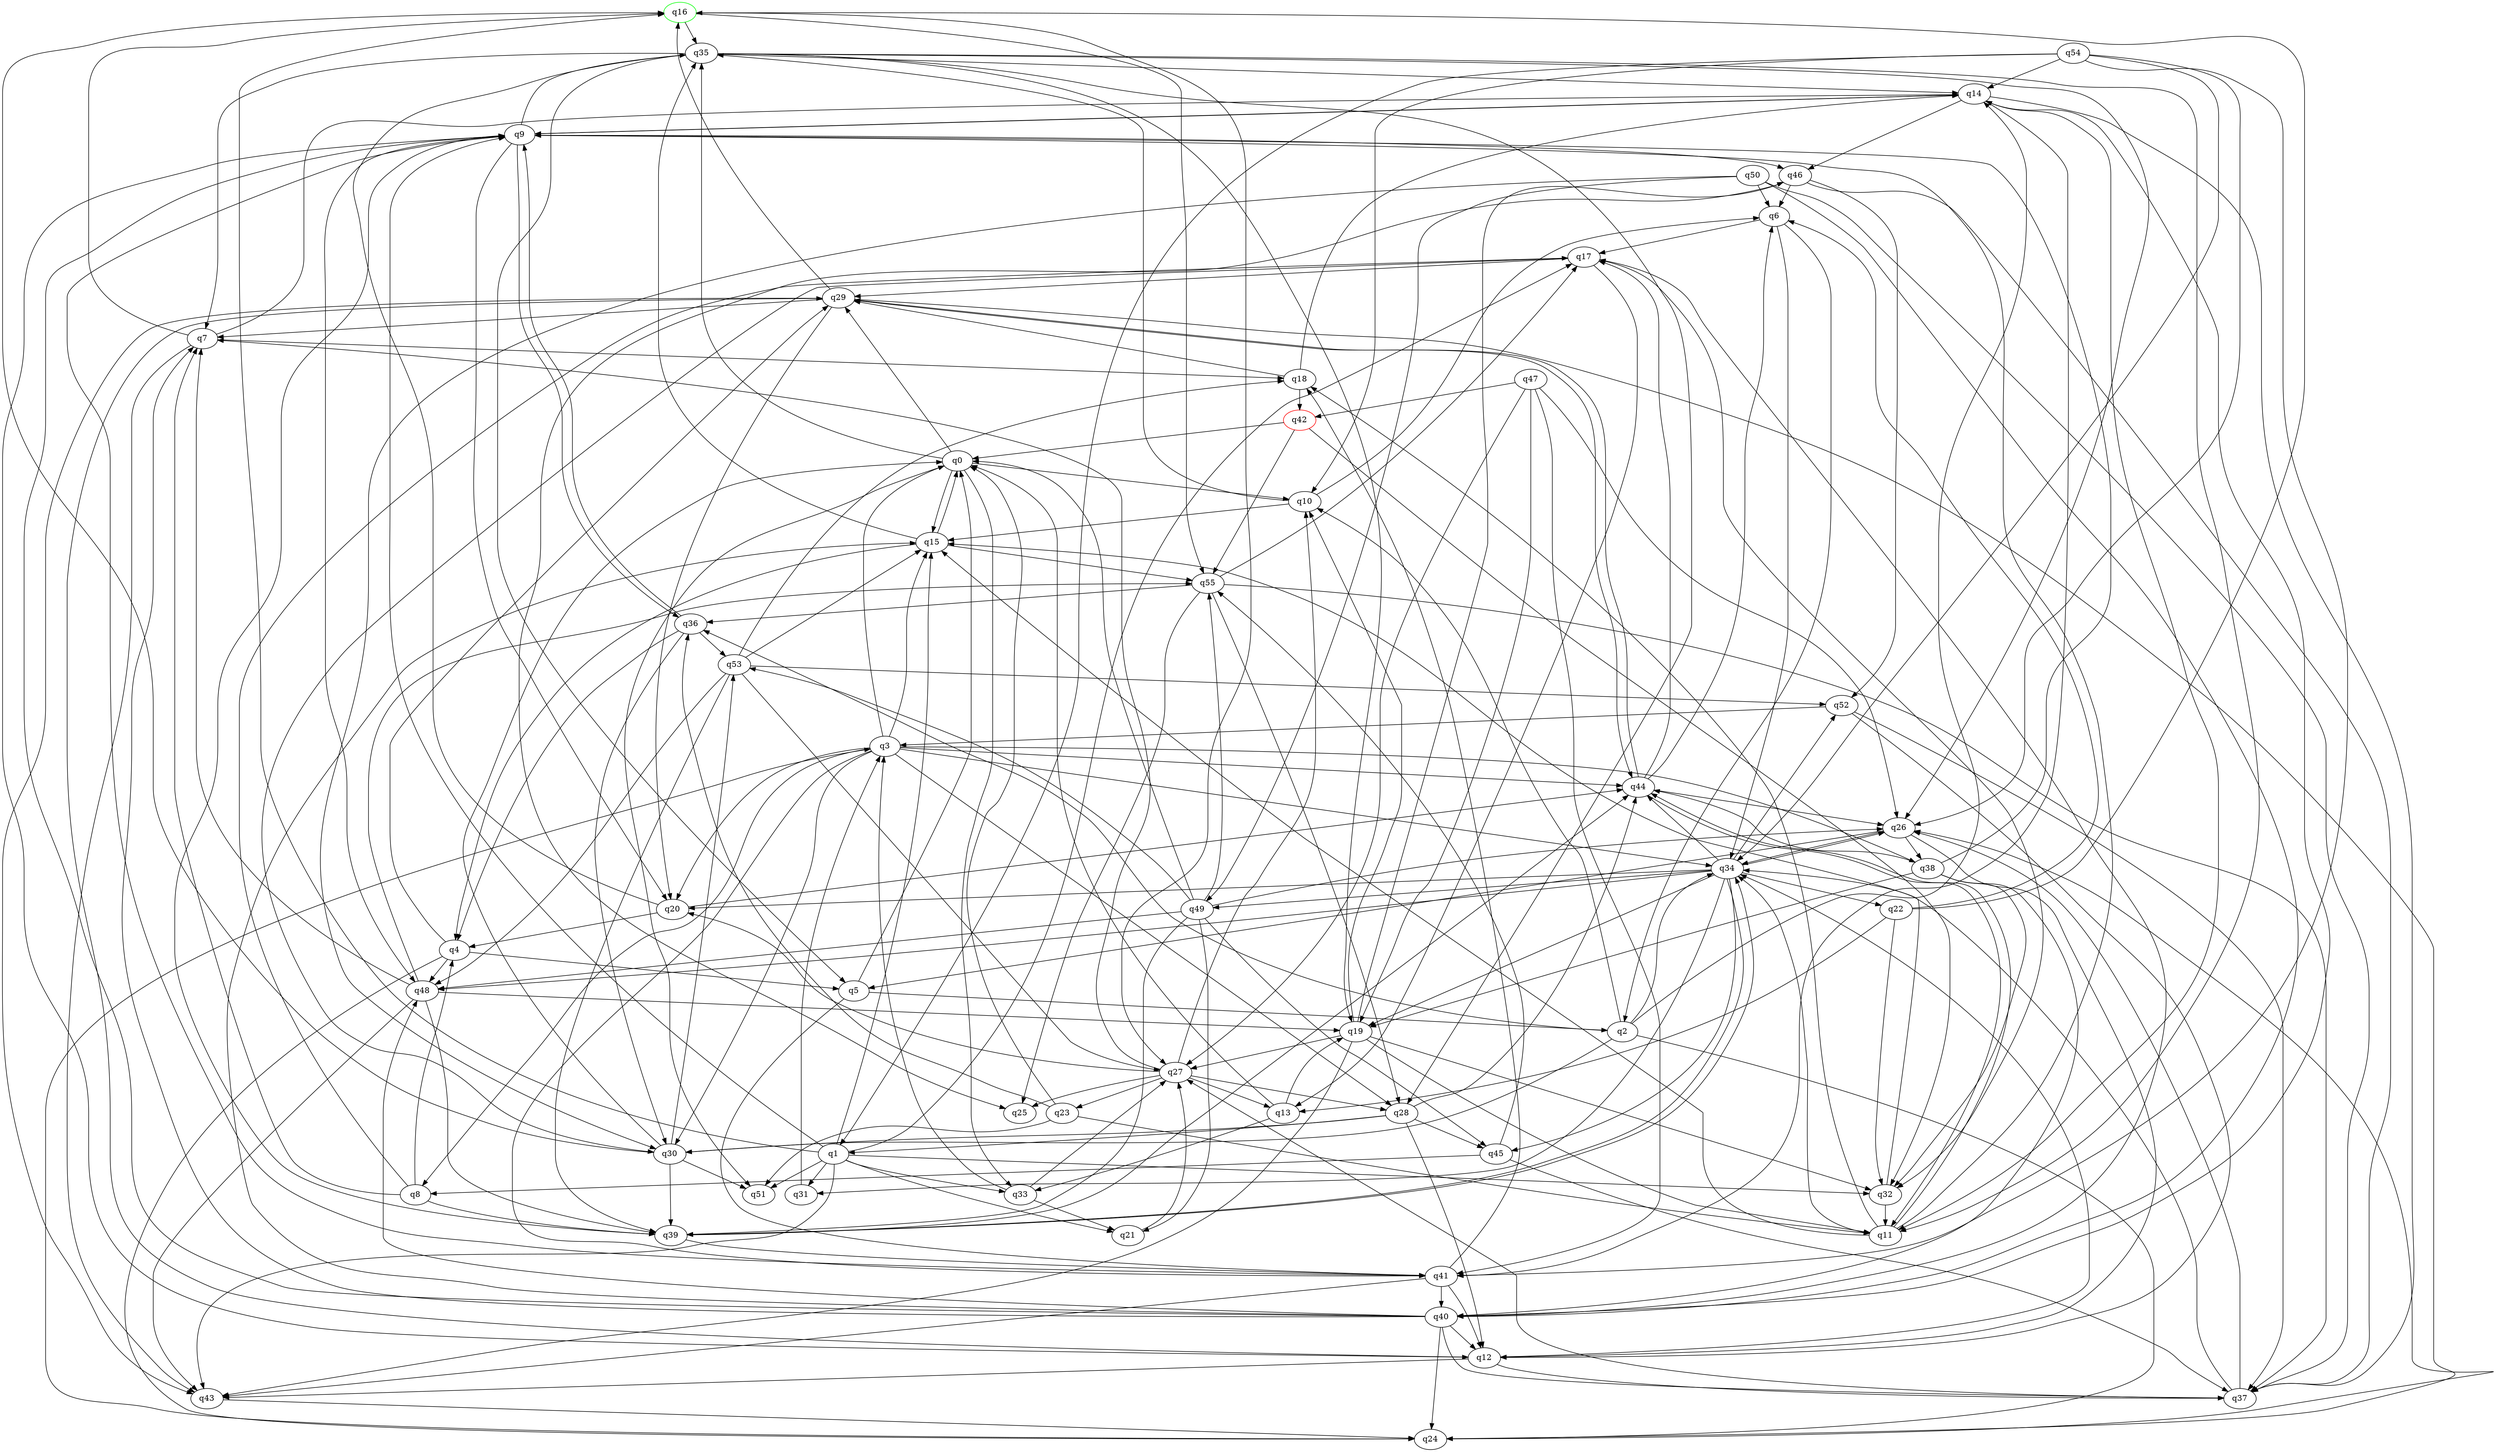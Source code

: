 digraph A{
q16 [initial=1,color=green];
q42 [final=1,color=red];
q0 -> q10;
q0 -> q15;
q0 -> q29;
q0 -> q33;
q0 -> q35;
q0 -> q51;
q1 -> q9;
q1 -> q15;
q1 -> q16;
q1 -> q17;
q1 -> q21;
q1 -> q31;
q1 -> q32;
q1 -> q33;
q1 -> q43;
q1 -> q51;
q2 -> q10;
q2 -> q14;
q2 -> q24;
q2 -> q30;
q2 -> q34;
q2 -> q36;
q3 -> q0;
q3 -> q8;
q3 -> q15;
q3 -> q20;
q3 -> q28;
q3 -> q30;
q3 -> q34;
q3 -> q38;
q3 -> q41;
q3 -> q44;
q4 -> q5;
q4 -> q24;
q4 -> q29;
q4 -> q48;
q5 -> q0;
q5 -> q2;
q5 -> q41;
q6 -> q2;
q6 -> q17;
q6 -> q34;
q7 -> q14;
q7 -> q16;
q7 -> q18;
q7 -> q43;
q8 -> q4;
q8 -> q7;
q8 -> q17;
q8 -> q39;
q9 -> q12;
q9 -> q14;
q9 -> q20;
q9 -> q35;
q9 -> q36;
q9 -> q46;
q9 -> q48;
q10 -> q6;
q10 -> q15;
q10 -> q35;
q11 -> q9;
q11 -> q15;
q11 -> q18;
q11 -> q34;
q11 -> q44;
q12 -> q29;
q12 -> q34;
q12 -> q37;
q12 -> q43;
q13 -> q0;
q13 -> q19;
q13 -> q33;
q14 -> q9;
q14 -> q11;
q14 -> q37;
q14 -> q41;
q14 -> q46;
q15 -> q0;
q15 -> q4;
q15 -> q35;
q15 -> q55;
q16 -> q27;
q16 -> q35;
q16 -> q55;
q17 -> q13;
q17 -> q29;
q17 -> q30;
q17 -> q32;
q18 -> q14;
q18 -> q29;
q18 -> q42;
q19 -> q10;
q19 -> q11;
q19 -> q27;
q19 -> q32;
q19 -> q43;
q19 -> q46;
q20 -> q4;
q20 -> q35;
q20 -> q44;
q21 -> q27;
q22 -> q6;
q22 -> q13;
q22 -> q16;
q22 -> q32;
q23 -> q0;
q23 -> q11;
q23 -> q36;
q23 -> q51;
q24 -> q3;
q24 -> q26;
q26 -> q5;
q26 -> q12;
q26 -> q34;
q26 -> q38;
q27 -> q7;
q27 -> q10;
q27 -> q13;
q27 -> q20;
q27 -> q23;
q27 -> q25;
q27 -> q28;
q28 -> q1;
q28 -> q12;
q28 -> q30;
q28 -> q44;
q28 -> q45;
q29 -> q7;
q29 -> q16;
q29 -> q20;
q29 -> q24;
q29 -> q43;
q29 -> q44;
q30 -> q0;
q30 -> q16;
q30 -> q39;
q30 -> q51;
q30 -> q53;
q31 -> q3;
q32 -> q11;
q32 -> q15;
q33 -> q3;
q33 -> q21;
q33 -> q27;
q34 -> q19;
q34 -> q20;
q34 -> q22;
q34 -> q26;
q34 -> q31;
q34 -> q39;
q34 -> q44;
q34 -> q45;
q34 -> q48;
q34 -> q49;
q34 -> q52;
q35 -> q5;
q35 -> q7;
q35 -> q11;
q35 -> q14;
q35 -> q19;
q35 -> q26;
q35 -> q28;
q36 -> q4;
q36 -> q9;
q36 -> q30;
q36 -> q53;
q37 -> q26;
q37 -> q27;
q37 -> q34;
q38 -> q9;
q38 -> q19;
q38 -> q32;
q38 -> q40;
q38 -> q44;
q39 -> q9;
q39 -> q34;
q39 -> q41;
q39 -> q44;
q40 -> q7;
q40 -> q9;
q40 -> q12;
q40 -> q14;
q40 -> q15;
q40 -> q17;
q40 -> q24;
q40 -> q37;
q40 -> q48;
q41 -> q9;
q41 -> q12;
q41 -> q18;
q41 -> q40;
q41 -> q43;
q42 -> q0;
q42 -> q32;
q42 -> q55;
q43 -> q24;
q44 -> q6;
q44 -> q11;
q44 -> q17;
q44 -> q26;
q44 -> q29;
q45 -> q8;
q45 -> q37;
q45 -> q55;
q46 -> q6;
q46 -> q25;
q46 -> q37;
q46 -> q52;
q47 -> q19;
q47 -> q26;
q47 -> q27;
q47 -> q41;
q47 -> q42;
q48 -> q7;
q48 -> q19;
q48 -> q39;
q48 -> q43;
q48 -> q55;
q49 -> q0;
q49 -> q21;
q49 -> q26;
q49 -> q39;
q49 -> q45;
q49 -> q48;
q49 -> q53;
q49 -> q55;
q50 -> q6;
q50 -> q30;
q50 -> q37;
q50 -> q40;
q50 -> q49;
q52 -> q3;
q52 -> q12;
q52 -> q37;
q53 -> q15;
q53 -> q18;
q53 -> q27;
q53 -> q39;
q53 -> q48;
q53 -> q52;
q54 -> q1;
q54 -> q10;
q54 -> q14;
q54 -> q26;
q54 -> q34;
q54 -> q41;
q55 -> q17;
q55 -> q25;
q55 -> q28;
q55 -> q36;
q55 -> q37;
}
